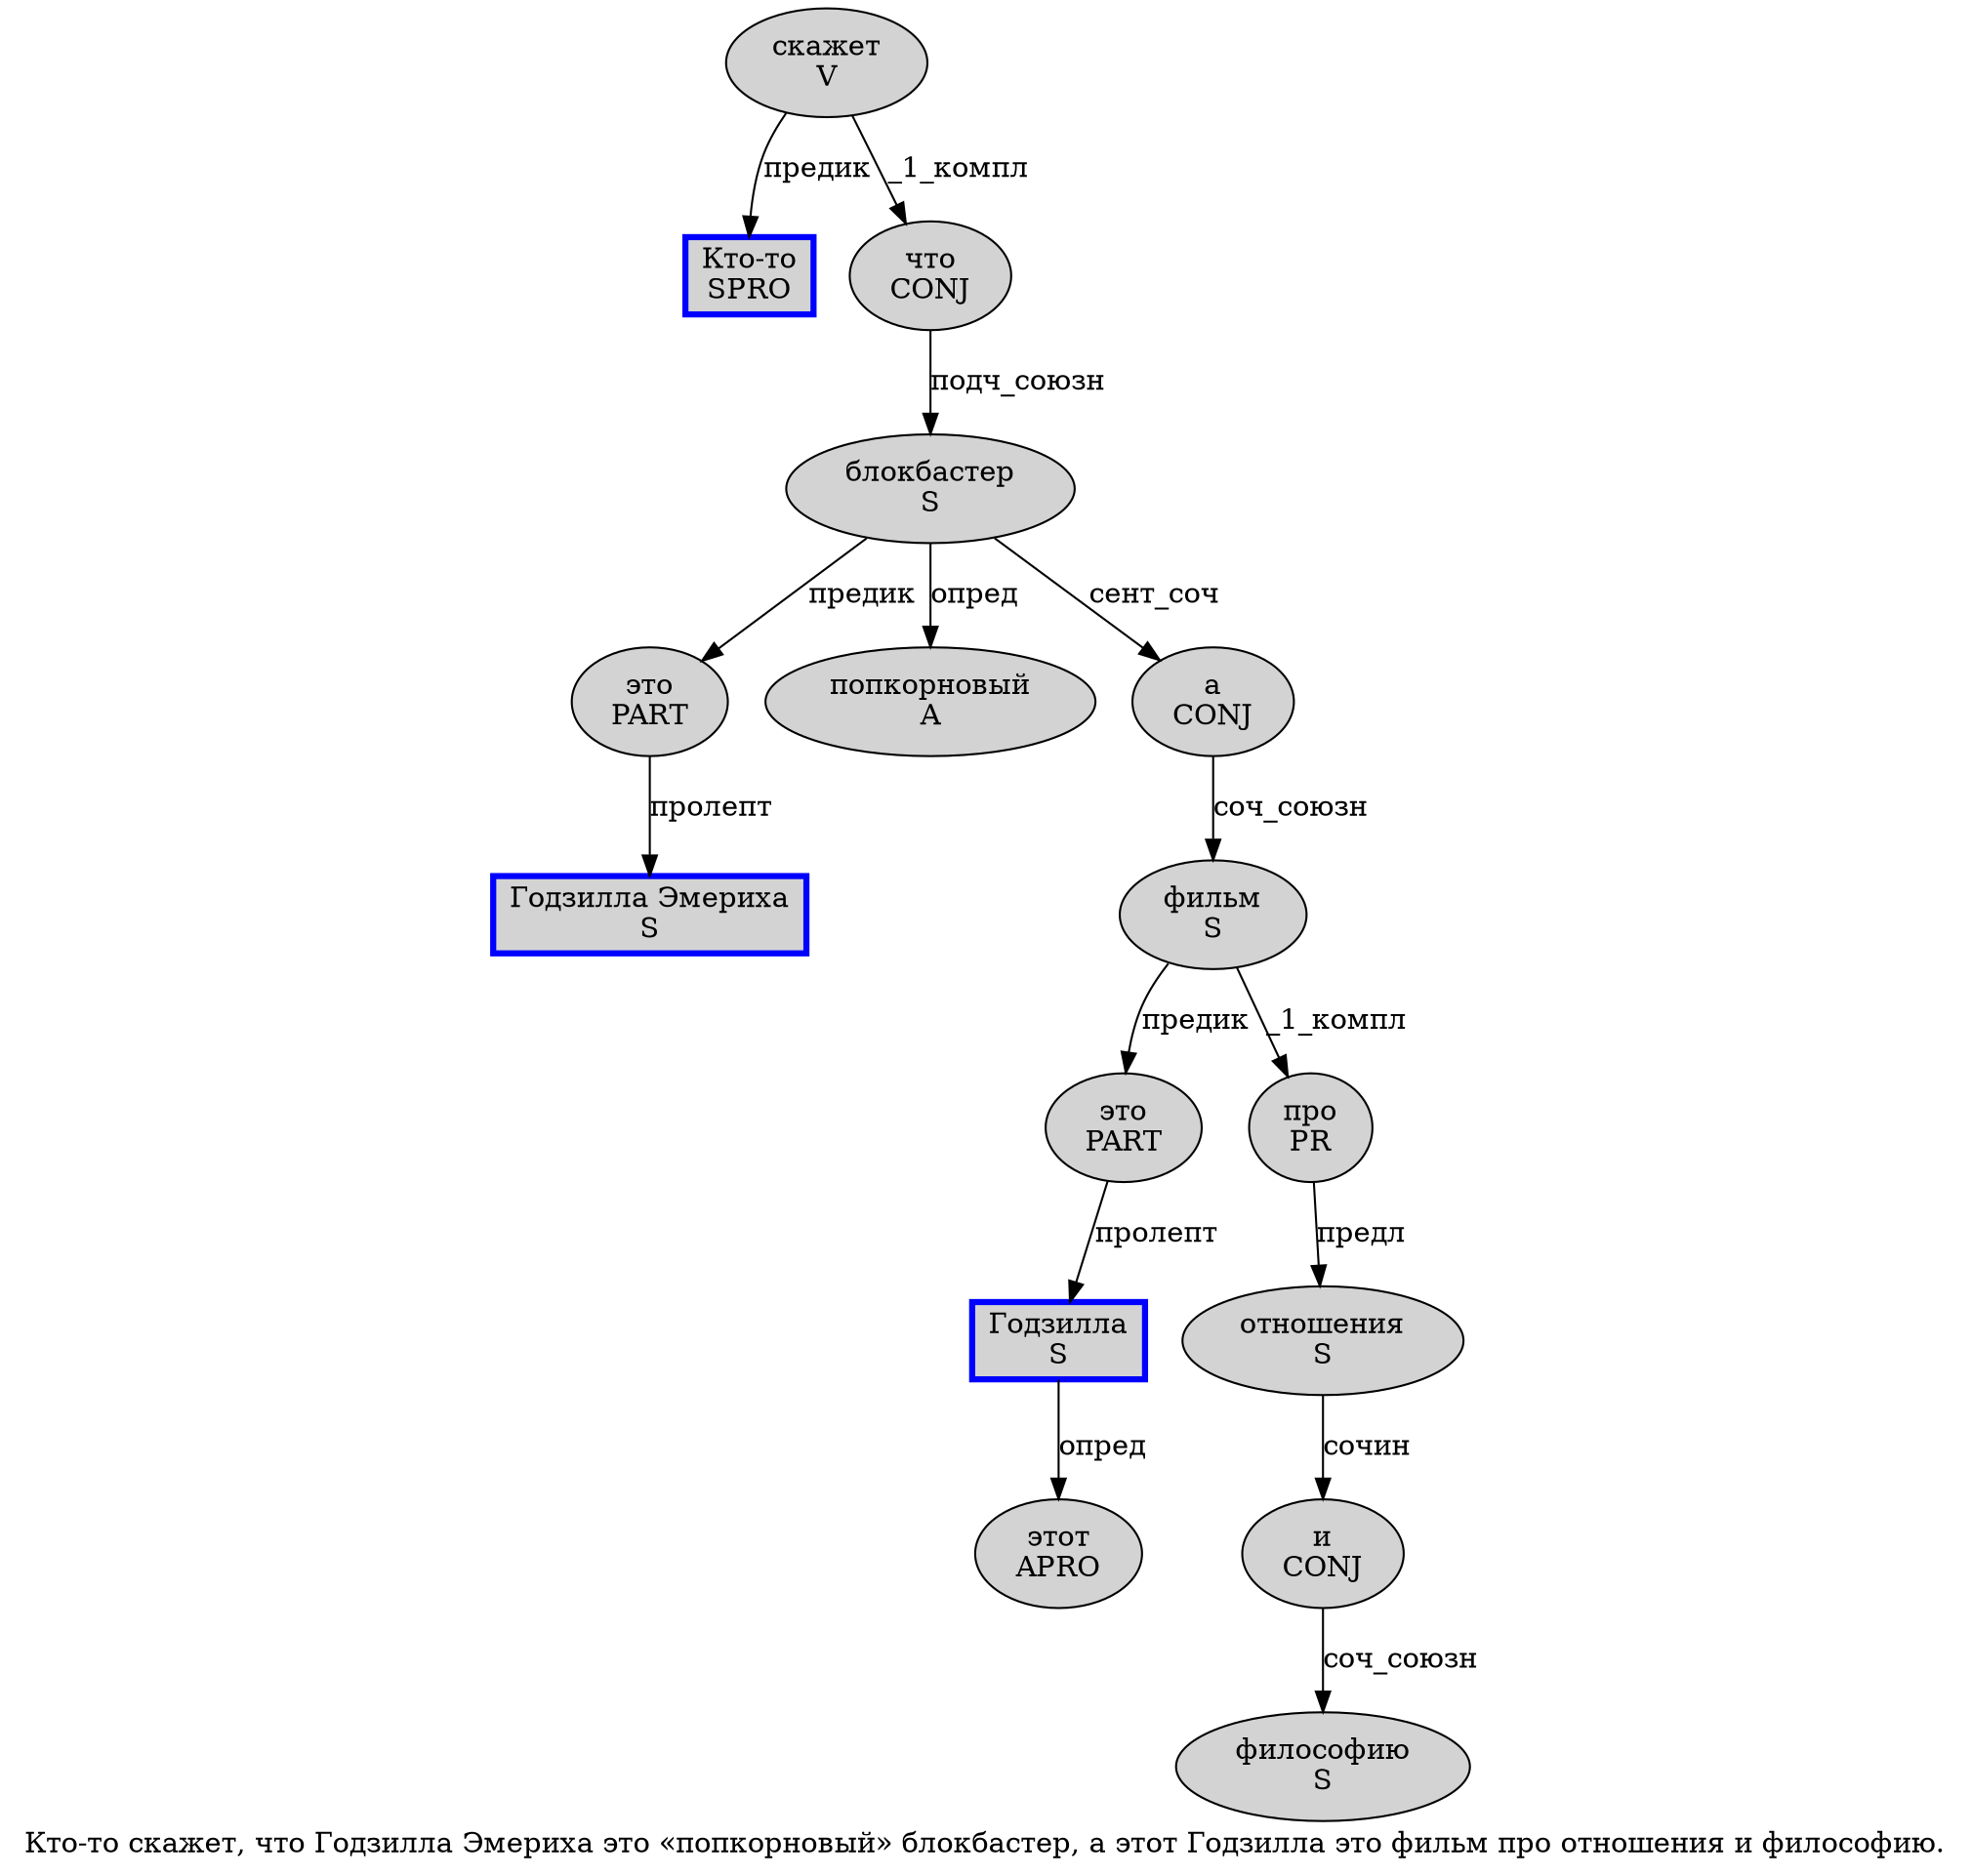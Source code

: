 digraph SENTENCE_4757 {
	graph [label="Кто-то скажет, что Годзилла Эмериха это «попкорновый» блокбастер, а этот Годзилла это фильм про отношения и философию."]
	node [style=filled]
		0 [label="Кто-то
SPRO" color=blue fillcolor=lightgray penwidth=3 shape=box]
		1 [label="скажет
V" color="" fillcolor=lightgray penwidth=1 shape=ellipse]
		3 [label="что
CONJ" color="" fillcolor=lightgray penwidth=1 shape=ellipse]
		4 [label="Годзилла Эмериха
S" color=blue fillcolor=lightgray penwidth=3 shape=box]
		5 [label="это
PART" color="" fillcolor=lightgray penwidth=1 shape=ellipse]
		7 [label="попкорновый
A" color="" fillcolor=lightgray penwidth=1 shape=ellipse]
		9 [label="блокбастер
S" color="" fillcolor=lightgray penwidth=1 shape=ellipse]
		11 [label="а
CONJ" color="" fillcolor=lightgray penwidth=1 shape=ellipse]
		12 [label="этот
APRO" color="" fillcolor=lightgray penwidth=1 shape=ellipse]
		13 [label="Годзилла
S" color=blue fillcolor=lightgray penwidth=3 shape=box]
		14 [label="это
PART" color="" fillcolor=lightgray penwidth=1 shape=ellipse]
		15 [label="фильм
S" color="" fillcolor=lightgray penwidth=1 shape=ellipse]
		16 [label="про
PR" color="" fillcolor=lightgray penwidth=1 shape=ellipse]
		17 [label="отношения
S" color="" fillcolor=lightgray penwidth=1 shape=ellipse]
		18 [label="и
CONJ" color="" fillcolor=lightgray penwidth=1 shape=ellipse]
		19 [label="философию
S" color="" fillcolor=lightgray penwidth=1 shape=ellipse]
			5 -> 4 [label="пролепт"]
			16 -> 17 [label="предл"]
			18 -> 19 [label="соч_союзн"]
			3 -> 9 [label="подч_союзн"]
			1 -> 0 [label="предик"]
			1 -> 3 [label="_1_компл"]
			11 -> 15 [label="соч_союзн"]
			17 -> 18 [label="сочин"]
			9 -> 5 [label="предик"]
			9 -> 7 [label="опред"]
			9 -> 11 [label="сент_соч"]
			15 -> 14 [label="предик"]
			15 -> 16 [label="_1_компл"]
			13 -> 12 [label="опред"]
			14 -> 13 [label="пролепт"]
}